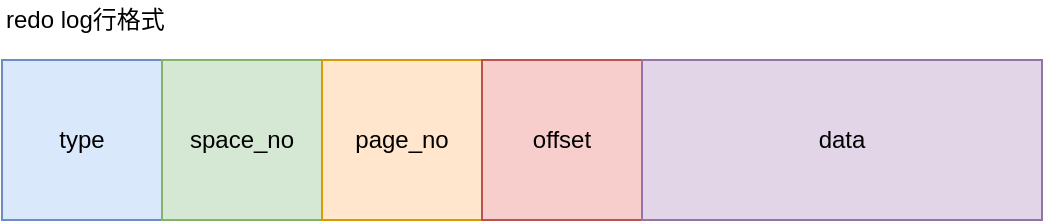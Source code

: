 <mxfile version="14.8.6" type="github">
  <diagram id="CFBNOVU3VkG_wfSF0KI7" name="Page-1">
    <mxGraphModel dx="1422" dy="762" grid="1" gridSize="10" guides="1" tooltips="1" connect="1" arrows="1" fold="1" page="1" pageScale="1" pageWidth="827" pageHeight="1169" math="0" shadow="0">
      <root>
        <mxCell id="0" />
        <mxCell id="1" parent="0" />
        <mxCell id="hLiM8OHmLuQRIlo8gQta-1" value="" style="rounded=0;whiteSpace=wrap;html=1;" vertex="1" parent="1">
          <mxGeometry x="80" y="120" width="520" height="80" as="geometry" />
        </mxCell>
        <mxCell id="hLiM8OHmLuQRIlo8gQta-6" value="type" style="rounded=0;whiteSpace=wrap;html=1;fillColor=#dae8fc;strokeColor=#6c8ebf;" vertex="1" parent="1">
          <mxGeometry x="80" y="120" width="80" height="80" as="geometry" />
        </mxCell>
        <mxCell id="hLiM8OHmLuQRIlo8gQta-7" value="space_no" style="rounded=0;whiteSpace=wrap;html=1;fillColor=#d5e8d4;strokeColor=#82b366;" vertex="1" parent="1">
          <mxGeometry x="160" y="120" width="80" height="80" as="geometry" />
        </mxCell>
        <mxCell id="hLiM8OHmLuQRIlo8gQta-8" value="page_no" style="rounded=0;whiteSpace=wrap;html=1;fillColor=#ffe6cc;strokeColor=#d79b00;" vertex="1" parent="1">
          <mxGeometry x="240" y="120" width="80" height="80" as="geometry" />
        </mxCell>
        <mxCell id="hLiM8OHmLuQRIlo8gQta-9" value="offset" style="rounded=0;whiteSpace=wrap;html=1;fillColor=#f8cecc;strokeColor=#b85450;" vertex="1" parent="1">
          <mxGeometry x="320" y="120" width="80" height="80" as="geometry" />
        </mxCell>
        <mxCell id="hLiM8OHmLuQRIlo8gQta-10" value="data" style="rounded=0;whiteSpace=wrap;html=1;fillColor=#e1d5e7;strokeColor=#9673a6;" vertex="1" parent="1">
          <mxGeometry x="400" y="120" width="200" height="80" as="geometry" />
        </mxCell>
        <mxCell id="hLiM8OHmLuQRIlo8gQta-11" value="redo log行格式" style="text;html=1;strokeColor=none;fillColor=none;align=left;verticalAlign=middle;whiteSpace=wrap;rounded=0;" vertex="1" parent="1">
          <mxGeometry x="80" y="90" width="130" height="20" as="geometry" />
        </mxCell>
      </root>
    </mxGraphModel>
  </diagram>
</mxfile>
